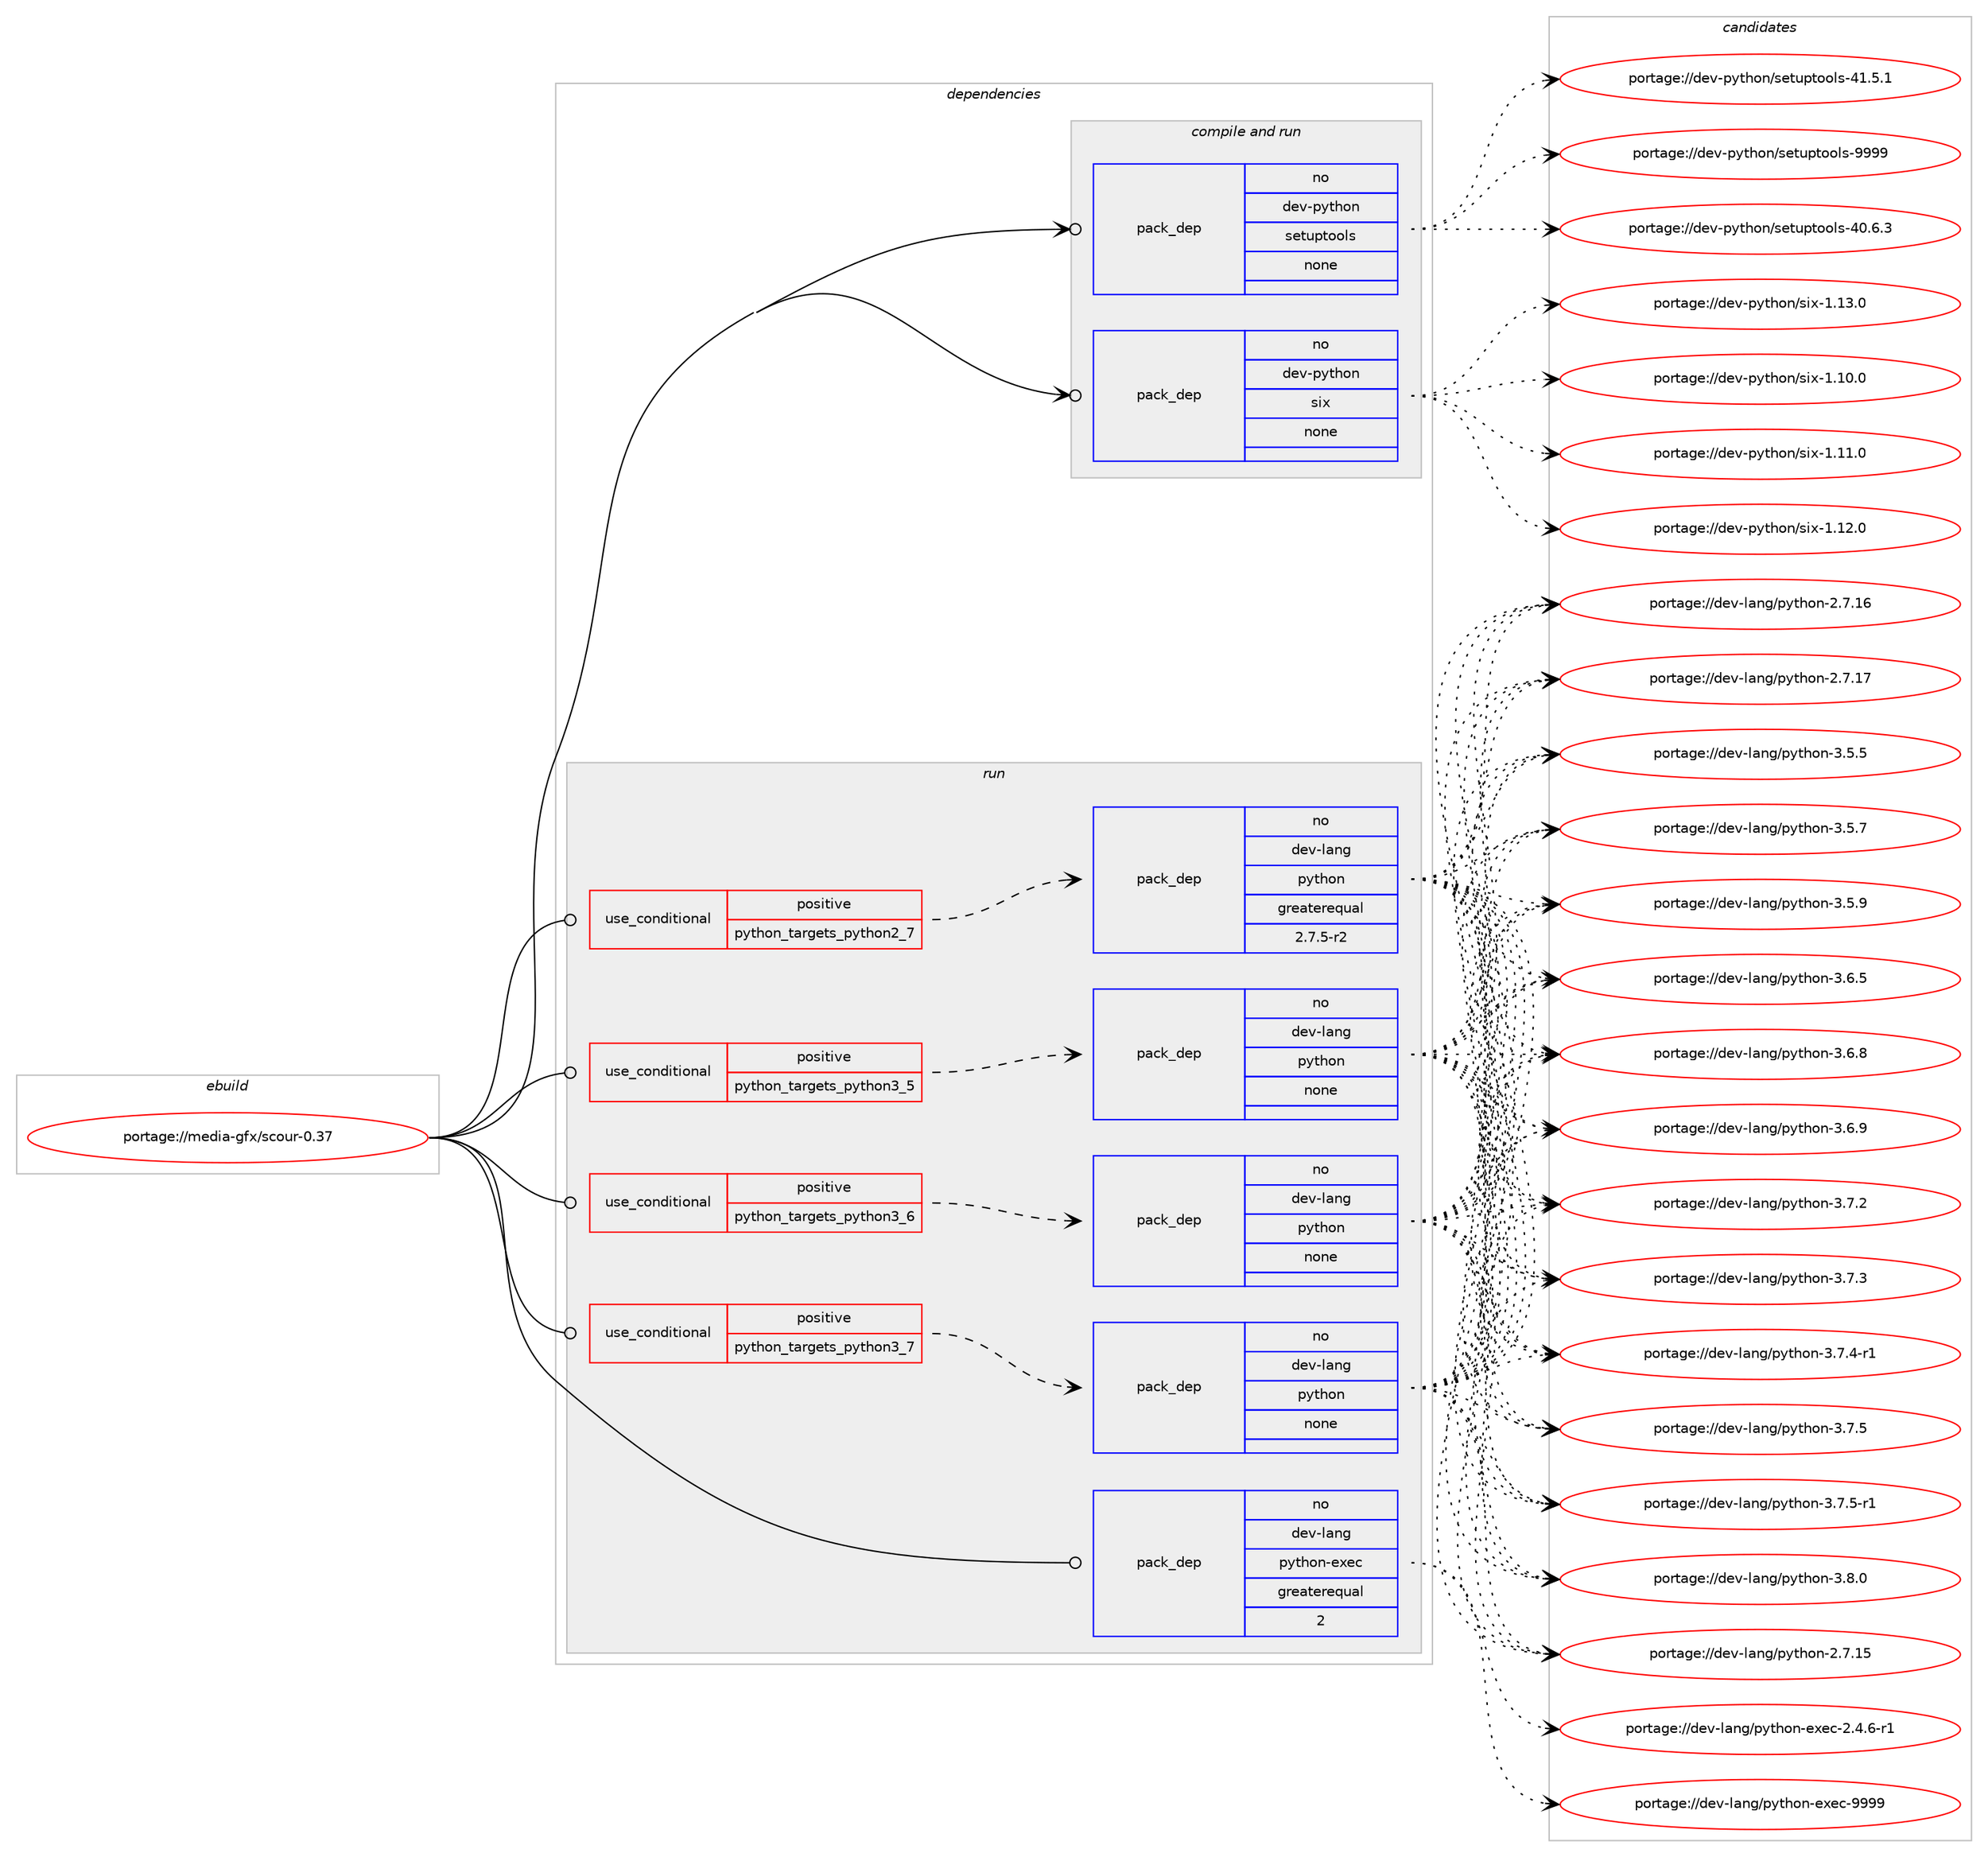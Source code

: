 digraph prolog {

# *************
# Graph options
# *************

newrank=true;
concentrate=true;
compound=true;
graph [rankdir=LR,fontname=Helvetica,fontsize=10,ranksep=1.5];#, ranksep=2.5, nodesep=0.2];
edge  [arrowhead=vee];
node  [fontname=Helvetica,fontsize=10];

# **********
# The ebuild
# **********

subgraph cluster_leftcol {
color=gray;
rank=same;
label=<<i>ebuild</i>>;
id [label="portage://media-gfx/scour-0.37", color=red, width=4, href="../media-gfx/scour-0.37.svg"];
}

# ****************
# The dependencies
# ****************

subgraph cluster_midcol {
color=gray;
label=<<i>dependencies</i>>;
subgraph cluster_compile {
fillcolor="#eeeeee";
style=filled;
label=<<i>compile</i>>;
}
subgraph cluster_compileandrun {
fillcolor="#eeeeee";
style=filled;
label=<<i>compile and run</i>>;
subgraph pack232230 {
dependency316296 [label=<<TABLE BORDER="0" CELLBORDER="1" CELLSPACING="0" CELLPADDING="4" WIDTH="220"><TR><TD ROWSPAN="6" CELLPADDING="30">pack_dep</TD></TR><TR><TD WIDTH="110">no</TD></TR><TR><TD>dev-python</TD></TR><TR><TD>setuptools</TD></TR><TR><TD>none</TD></TR><TR><TD></TD></TR></TABLE>>, shape=none, color=blue];
}
id:e -> dependency316296:w [weight=20,style="solid",arrowhead="odotvee"];
subgraph pack232231 {
dependency316297 [label=<<TABLE BORDER="0" CELLBORDER="1" CELLSPACING="0" CELLPADDING="4" WIDTH="220"><TR><TD ROWSPAN="6" CELLPADDING="30">pack_dep</TD></TR><TR><TD WIDTH="110">no</TD></TR><TR><TD>dev-python</TD></TR><TR><TD>six</TD></TR><TR><TD>none</TD></TR><TR><TD></TD></TR></TABLE>>, shape=none, color=blue];
}
id:e -> dependency316297:w [weight=20,style="solid",arrowhead="odotvee"];
}
subgraph cluster_run {
fillcolor="#eeeeee";
style=filled;
label=<<i>run</i>>;
subgraph cond78974 {
dependency316298 [label=<<TABLE BORDER="0" CELLBORDER="1" CELLSPACING="0" CELLPADDING="4"><TR><TD ROWSPAN="3" CELLPADDING="10">use_conditional</TD></TR><TR><TD>positive</TD></TR><TR><TD>python_targets_python2_7</TD></TR></TABLE>>, shape=none, color=red];
subgraph pack232232 {
dependency316299 [label=<<TABLE BORDER="0" CELLBORDER="1" CELLSPACING="0" CELLPADDING="4" WIDTH="220"><TR><TD ROWSPAN="6" CELLPADDING="30">pack_dep</TD></TR><TR><TD WIDTH="110">no</TD></TR><TR><TD>dev-lang</TD></TR><TR><TD>python</TD></TR><TR><TD>greaterequal</TD></TR><TR><TD>2.7.5-r2</TD></TR></TABLE>>, shape=none, color=blue];
}
dependency316298:e -> dependency316299:w [weight=20,style="dashed",arrowhead="vee"];
}
id:e -> dependency316298:w [weight=20,style="solid",arrowhead="odot"];
subgraph cond78975 {
dependency316300 [label=<<TABLE BORDER="0" CELLBORDER="1" CELLSPACING="0" CELLPADDING="4"><TR><TD ROWSPAN="3" CELLPADDING="10">use_conditional</TD></TR><TR><TD>positive</TD></TR><TR><TD>python_targets_python3_5</TD></TR></TABLE>>, shape=none, color=red];
subgraph pack232233 {
dependency316301 [label=<<TABLE BORDER="0" CELLBORDER="1" CELLSPACING="0" CELLPADDING="4" WIDTH="220"><TR><TD ROWSPAN="6" CELLPADDING="30">pack_dep</TD></TR><TR><TD WIDTH="110">no</TD></TR><TR><TD>dev-lang</TD></TR><TR><TD>python</TD></TR><TR><TD>none</TD></TR><TR><TD></TD></TR></TABLE>>, shape=none, color=blue];
}
dependency316300:e -> dependency316301:w [weight=20,style="dashed",arrowhead="vee"];
}
id:e -> dependency316300:w [weight=20,style="solid",arrowhead="odot"];
subgraph cond78976 {
dependency316302 [label=<<TABLE BORDER="0" CELLBORDER="1" CELLSPACING="0" CELLPADDING="4"><TR><TD ROWSPAN="3" CELLPADDING="10">use_conditional</TD></TR><TR><TD>positive</TD></TR><TR><TD>python_targets_python3_6</TD></TR></TABLE>>, shape=none, color=red];
subgraph pack232234 {
dependency316303 [label=<<TABLE BORDER="0" CELLBORDER="1" CELLSPACING="0" CELLPADDING="4" WIDTH="220"><TR><TD ROWSPAN="6" CELLPADDING="30">pack_dep</TD></TR><TR><TD WIDTH="110">no</TD></TR><TR><TD>dev-lang</TD></TR><TR><TD>python</TD></TR><TR><TD>none</TD></TR><TR><TD></TD></TR></TABLE>>, shape=none, color=blue];
}
dependency316302:e -> dependency316303:w [weight=20,style="dashed",arrowhead="vee"];
}
id:e -> dependency316302:w [weight=20,style="solid",arrowhead="odot"];
subgraph cond78977 {
dependency316304 [label=<<TABLE BORDER="0" CELLBORDER="1" CELLSPACING="0" CELLPADDING="4"><TR><TD ROWSPAN="3" CELLPADDING="10">use_conditional</TD></TR><TR><TD>positive</TD></TR><TR><TD>python_targets_python3_7</TD></TR></TABLE>>, shape=none, color=red];
subgraph pack232235 {
dependency316305 [label=<<TABLE BORDER="0" CELLBORDER="1" CELLSPACING="0" CELLPADDING="4" WIDTH="220"><TR><TD ROWSPAN="6" CELLPADDING="30">pack_dep</TD></TR><TR><TD WIDTH="110">no</TD></TR><TR><TD>dev-lang</TD></TR><TR><TD>python</TD></TR><TR><TD>none</TD></TR><TR><TD></TD></TR></TABLE>>, shape=none, color=blue];
}
dependency316304:e -> dependency316305:w [weight=20,style="dashed",arrowhead="vee"];
}
id:e -> dependency316304:w [weight=20,style="solid",arrowhead="odot"];
subgraph pack232236 {
dependency316306 [label=<<TABLE BORDER="0" CELLBORDER="1" CELLSPACING="0" CELLPADDING="4" WIDTH="220"><TR><TD ROWSPAN="6" CELLPADDING="30">pack_dep</TD></TR><TR><TD WIDTH="110">no</TD></TR><TR><TD>dev-lang</TD></TR><TR><TD>python-exec</TD></TR><TR><TD>greaterequal</TD></TR><TR><TD>2</TD></TR></TABLE>>, shape=none, color=blue];
}
id:e -> dependency316306:w [weight=20,style="solid",arrowhead="odot"];
}
}

# **************
# The candidates
# **************

subgraph cluster_choices {
rank=same;
color=gray;
label=<<i>candidates</i>>;

subgraph choice232230 {
color=black;
nodesep=1;
choiceportage100101118451121211161041111104711510111611711211611111110811545524846544651 [label="portage://dev-python/setuptools-40.6.3", color=red, width=4,href="../dev-python/setuptools-40.6.3.svg"];
choiceportage100101118451121211161041111104711510111611711211611111110811545524946534649 [label="portage://dev-python/setuptools-41.5.1", color=red, width=4,href="../dev-python/setuptools-41.5.1.svg"];
choiceportage10010111845112121116104111110471151011161171121161111111081154557575757 [label="portage://dev-python/setuptools-9999", color=red, width=4,href="../dev-python/setuptools-9999.svg"];
dependency316296:e -> choiceportage100101118451121211161041111104711510111611711211611111110811545524846544651:w [style=dotted,weight="100"];
dependency316296:e -> choiceportage100101118451121211161041111104711510111611711211611111110811545524946534649:w [style=dotted,weight="100"];
dependency316296:e -> choiceportage10010111845112121116104111110471151011161171121161111111081154557575757:w [style=dotted,weight="100"];
}
subgraph choice232231 {
color=black;
nodesep=1;
choiceportage100101118451121211161041111104711510512045494649484648 [label="portage://dev-python/six-1.10.0", color=red, width=4,href="../dev-python/six-1.10.0.svg"];
choiceportage100101118451121211161041111104711510512045494649494648 [label="portage://dev-python/six-1.11.0", color=red, width=4,href="../dev-python/six-1.11.0.svg"];
choiceportage100101118451121211161041111104711510512045494649504648 [label="portage://dev-python/six-1.12.0", color=red, width=4,href="../dev-python/six-1.12.0.svg"];
choiceportage100101118451121211161041111104711510512045494649514648 [label="portage://dev-python/six-1.13.0", color=red, width=4,href="../dev-python/six-1.13.0.svg"];
dependency316297:e -> choiceportage100101118451121211161041111104711510512045494649484648:w [style=dotted,weight="100"];
dependency316297:e -> choiceportage100101118451121211161041111104711510512045494649494648:w [style=dotted,weight="100"];
dependency316297:e -> choiceportage100101118451121211161041111104711510512045494649504648:w [style=dotted,weight="100"];
dependency316297:e -> choiceportage100101118451121211161041111104711510512045494649514648:w [style=dotted,weight="100"];
}
subgraph choice232232 {
color=black;
nodesep=1;
choiceportage10010111845108971101034711212111610411111045504655464953 [label="portage://dev-lang/python-2.7.15", color=red, width=4,href="../dev-lang/python-2.7.15.svg"];
choiceportage10010111845108971101034711212111610411111045504655464954 [label="portage://dev-lang/python-2.7.16", color=red, width=4,href="../dev-lang/python-2.7.16.svg"];
choiceportage10010111845108971101034711212111610411111045504655464955 [label="portage://dev-lang/python-2.7.17", color=red, width=4,href="../dev-lang/python-2.7.17.svg"];
choiceportage100101118451089711010347112121116104111110455146534653 [label="portage://dev-lang/python-3.5.5", color=red, width=4,href="../dev-lang/python-3.5.5.svg"];
choiceportage100101118451089711010347112121116104111110455146534655 [label="portage://dev-lang/python-3.5.7", color=red, width=4,href="../dev-lang/python-3.5.7.svg"];
choiceportage100101118451089711010347112121116104111110455146534657 [label="portage://dev-lang/python-3.5.9", color=red, width=4,href="../dev-lang/python-3.5.9.svg"];
choiceportage100101118451089711010347112121116104111110455146544653 [label="portage://dev-lang/python-3.6.5", color=red, width=4,href="../dev-lang/python-3.6.5.svg"];
choiceportage100101118451089711010347112121116104111110455146544656 [label="portage://dev-lang/python-3.6.8", color=red, width=4,href="../dev-lang/python-3.6.8.svg"];
choiceportage100101118451089711010347112121116104111110455146544657 [label="portage://dev-lang/python-3.6.9", color=red, width=4,href="../dev-lang/python-3.6.9.svg"];
choiceportage100101118451089711010347112121116104111110455146554650 [label="portage://dev-lang/python-3.7.2", color=red, width=4,href="../dev-lang/python-3.7.2.svg"];
choiceportage100101118451089711010347112121116104111110455146554651 [label="portage://dev-lang/python-3.7.3", color=red, width=4,href="../dev-lang/python-3.7.3.svg"];
choiceportage1001011184510897110103471121211161041111104551465546524511449 [label="portage://dev-lang/python-3.7.4-r1", color=red, width=4,href="../dev-lang/python-3.7.4-r1.svg"];
choiceportage100101118451089711010347112121116104111110455146554653 [label="portage://dev-lang/python-3.7.5", color=red, width=4,href="../dev-lang/python-3.7.5.svg"];
choiceportage1001011184510897110103471121211161041111104551465546534511449 [label="portage://dev-lang/python-3.7.5-r1", color=red, width=4,href="../dev-lang/python-3.7.5-r1.svg"];
choiceportage100101118451089711010347112121116104111110455146564648 [label="portage://dev-lang/python-3.8.0", color=red, width=4,href="../dev-lang/python-3.8.0.svg"];
dependency316299:e -> choiceportage10010111845108971101034711212111610411111045504655464953:w [style=dotted,weight="100"];
dependency316299:e -> choiceportage10010111845108971101034711212111610411111045504655464954:w [style=dotted,weight="100"];
dependency316299:e -> choiceportage10010111845108971101034711212111610411111045504655464955:w [style=dotted,weight="100"];
dependency316299:e -> choiceportage100101118451089711010347112121116104111110455146534653:w [style=dotted,weight="100"];
dependency316299:e -> choiceportage100101118451089711010347112121116104111110455146534655:w [style=dotted,weight="100"];
dependency316299:e -> choiceportage100101118451089711010347112121116104111110455146534657:w [style=dotted,weight="100"];
dependency316299:e -> choiceportage100101118451089711010347112121116104111110455146544653:w [style=dotted,weight="100"];
dependency316299:e -> choiceportage100101118451089711010347112121116104111110455146544656:w [style=dotted,weight="100"];
dependency316299:e -> choiceportage100101118451089711010347112121116104111110455146544657:w [style=dotted,weight="100"];
dependency316299:e -> choiceportage100101118451089711010347112121116104111110455146554650:w [style=dotted,weight="100"];
dependency316299:e -> choiceportage100101118451089711010347112121116104111110455146554651:w [style=dotted,weight="100"];
dependency316299:e -> choiceportage1001011184510897110103471121211161041111104551465546524511449:w [style=dotted,weight="100"];
dependency316299:e -> choiceportage100101118451089711010347112121116104111110455146554653:w [style=dotted,weight="100"];
dependency316299:e -> choiceportage1001011184510897110103471121211161041111104551465546534511449:w [style=dotted,weight="100"];
dependency316299:e -> choiceportage100101118451089711010347112121116104111110455146564648:w [style=dotted,weight="100"];
}
subgraph choice232233 {
color=black;
nodesep=1;
choiceportage10010111845108971101034711212111610411111045504655464953 [label="portage://dev-lang/python-2.7.15", color=red, width=4,href="../dev-lang/python-2.7.15.svg"];
choiceportage10010111845108971101034711212111610411111045504655464954 [label="portage://dev-lang/python-2.7.16", color=red, width=4,href="../dev-lang/python-2.7.16.svg"];
choiceportage10010111845108971101034711212111610411111045504655464955 [label="portage://dev-lang/python-2.7.17", color=red, width=4,href="../dev-lang/python-2.7.17.svg"];
choiceportage100101118451089711010347112121116104111110455146534653 [label="portage://dev-lang/python-3.5.5", color=red, width=4,href="../dev-lang/python-3.5.5.svg"];
choiceportage100101118451089711010347112121116104111110455146534655 [label="portage://dev-lang/python-3.5.7", color=red, width=4,href="../dev-lang/python-3.5.7.svg"];
choiceportage100101118451089711010347112121116104111110455146534657 [label="portage://dev-lang/python-3.5.9", color=red, width=4,href="../dev-lang/python-3.5.9.svg"];
choiceportage100101118451089711010347112121116104111110455146544653 [label="portage://dev-lang/python-3.6.5", color=red, width=4,href="../dev-lang/python-3.6.5.svg"];
choiceportage100101118451089711010347112121116104111110455146544656 [label="portage://dev-lang/python-3.6.8", color=red, width=4,href="../dev-lang/python-3.6.8.svg"];
choiceportage100101118451089711010347112121116104111110455146544657 [label="portage://dev-lang/python-3.6.9", color=red, width=4,href="../dev-lang/python-3.6.9.svg"];
choiceportage100101118451089711010347112121116104111110455146554650 [label="portage://dev-lang/python-3.7.2", color=red, width=4,href="../dev-lang/python-3.7.2.svg"];
choiceportage100101118451089711010347112121116104111110455146554651 [label="portage://dev-lang/python-3.7.3", color=red, width=4,href="../dev-lang/python-3.7.3.svg"];
choiceportage1001011184510897110103471121211161041111104551465546524511449 [label="portage://dev-lang/python-3.7.4-r1", color=red, width=4,href="../dev-lang/python-3.7.4-r1.svg"];
choiceportage100101118451089711010347112121116104111110455146554653 [label="portage://dev-lang/python-3.7.5", color=red, width=4,href="../dev-lang/python-3.7.5.svg"];
choiceportage1001011184510897110103471121211161041111104551465546534511449 [label="portage://dev-lang/python-3.7.5-r1", color=red, width=4,href="../dev-lang/python-3.7.5-r1.svg"];
choiceportage100101118451089711010347112121116104111110455146564648 [label="portage://dev-lang/python-3.8.0", color=red, width=4,href="../dev-lang/python-3.8.0.svg"];
dependency316301:e -> choiceportage10010111845108971101034711212111610411111045504655464953:w [style=dotted,weight="100"];
dependency316301:e -> choiceportage10010111845108971101034711212111610411111045504655464954:w [style=dotted,weight="100"];
dependency316301:e -> choiceportage10010111845108971101034711212111610411111045504655464955:w [style=dotted,weight="100"];
dependency316301:e -> choiceportage100101118451089711010347112121116104111110455146534653:w [style=dotted,weight="100"];
dependency316301:e -> choiceportage100101118451089711010347112121116104111110455146534655:w [style=dotted,weight="100"];
dependency316301:e -> choiceportage100101118451089711010347112121116104111110455146534657:w [style=dotted,weight="100"];
dependency316301:e -> choiceportage100101118451089711010347112121116104111110455146544653:w [style=dotted,weight="100"];
dependency316301:e -> choiceportage100101118451089711010347112121116104111110455146544656:w [style=dotted,weight="100"];
dependency316301:e -> choiceportage100101118451089711010347112121116104111110455146544657:w [style=dotted,weight="100"];
dependency316301:e -> choiceportage100101118451089711010347112121116104111110455146554650:w [style=dotted,weight="100"];
dependency316301:e -> choiceportage100101118451089711010347112121116104111110455146554651:w [style=dotted,weight="100"];
dependency316301:e -> choiceportage1001011184510897110103471121211161041111104551465546524511449:w [style=dotted,weight="100"];
dependency316301:e -> choiceportage100101118451089711010347112121116104111110455146554653:w [style=dotted,weight="100"];
dependency316301:e -> choiceportage1001011184510897110103471121211161041111104551465546534511449:w [style=dotted,weight="100"];
dependency316301:e -> choiceportage100101118451089711010347112121116104111110455146564648:w [style=dotted,weight="100"];
}
subgraph choice232234 {
color=black;
nodesep=1;
choiceportage10010111845108971101034711212111610411111045504655464953 [label="portage://dev-lang/python-2.7.15", color=red, width=4,href="../dev-lang/python-2.7.15.svg"];
choiceportage10010111845108971101034711212111610411111045504655464954 [label="portage://dev-lang/python-2.7.16", color=red, width=4,href="../dev-lang/python-2.7.16.svg"];
choiceportage10010111845108971101034711212111610411111045504655464955 [label="portage://dev-lang/python-2.7.17", color=red, width=4,href="../dev-lang/python-2.7.17.svg"];
choiceportage100101118451089711010347112121116104111110455146534653 [label="portage://dev-lang/python-3.5.5", color=red, width=4,href="../dev-lang/python-3.5.5.svg"];
choiceportage100101118451089711010347112121116104111110455146534655 [label="portage://dev-lang/python-3.5.7", color=red, width=4,href="../dev-lang/python-3.5.7.svg"];
choiceportage100101118451089711010347112121116104111110455146534657 [label="portage://dev-lang/python-3.5.9", color=red, width=4,href="../dev-lang/python-3.5.9.svg"];
choiceportage100101118451089711010347112121116104111110455146544653 [label="portage://dev-lang/python-3.6.5", color=red, width=4,href="../dev-lang/python-3.6.5.svg"];
choiceportage100101118451089711010347112121116104111110455146544656 [label="portage://dev-lang/python-3.6.8", color=red, width=4,href="../dev-lang/python-3.6.8.svg"];
choiceportage100101118451089711010347112121116104111110455146544657 [label="portage://dev-lang/python-3.6.9", color=red, width=4,href="../dev-lang/python-3.6.9.svg"];
choiceportage100101118451089711010347112121116104111110455146554650 [label="portage://dev-lang/python-3.7.2", color=red, width=4,href="../dev-lang/python-3.7.2.svg"];
choiceportage100101118451089711010347112121116104111110455146554651 [label="portage://dev-lang/python-3.7.3", color=red, width=4,href="../dev-lang/python-3.7.3.svg"];
choiceportage1001011184510897110103471121211161041111104551465546524511449 [label="portage://dev-lang/python-3.7.4-r1", color=red, width=4,href="../dev-lang/python-3.7.4-r1.svg"];
choiceportage100101118451089711010347112121116104111110455146554653 [label="portage://dev-lang/python-3.7.5", color=red, width=4,href="../dev-lang/python-3.7.5.svg"];
choiceportage1001011184510897110103471121211161041111104551465546534511449 [label="portage://dev-lang/python-3.7.5-r1", color=red, width=4,href="../dev-lang/python-3.7.5-r1.svg"];
choiceportage100101118451089711010347112121116104111110455146564648 [label="portage://dev-lang/python-3.8.0", color=red, width=4,href="../dev-lang/python-3.8.0.svg"];
dependency316303:e -> choiceportage10010111845108971101034711212111610411111045504655464953:w [style=dotted,weight="100"];
dependency316303:e -> choiceportage10010111845108971101034711212111610411111045504655464954:w [style=dotted,weight="100"];
dependency316303:e -> choiceportage10010111845108971101034711212111610411111045504655464955:w [style=dotted,weight="100"];
dependency316303:e -> choiceportage100101118451089711010347112121116104111110455146534653:w [style=dotted,weight="100"];
dependency316303:e -> choiceportage100101118451089711010347112121116104111110455146534655:w [style=dotted,weight="100"];
dependency316303:e -> choiceportage100101118451089711010347112121116104111110455146534657:w [style=dotted,weight="100"];
dependency316303:e -> choiceportage100101118451089711010347112121116104111110455146544653:w [style=dotted,weight="100"];
dependency316303:e -> choiceportage100101118451089711010347112121116104111110455146544656:w [style=dotted,weight="100"];
dependency316303:e -> choiceportage100101118451089711010347112121116104111110455146544657:w [style=dotted,weight="100"];
dependency316303:e -> choiceportage100101118451089711010347112121116104111110455146554650:w [style=dotted,weight="100"];
dependency316303:e -> choiceportage100101118451089711010347112121116104111110455146554651:w [style=dotted,weight="100"];
dependency316303:e -> choiceportage1001011184510897110103471121211161041111104551465546524511449:w [style=dotted,weight="100"];
dependency316303:e -> choiceportage100101118451089711010347112121116104111110455146554653:w [style=dotted,weight="100"];
dependency316303:e -> choiceportage1001011184510897110103471121211161041111104551465546534511449:w [style=dotted,weight="100"];
dependency316303:e -> choiceportage100101118451089711010347112121116104111110455146564648:w [style=dotted,weight="100"];
}
subgraph choice232235 {
color=black;
nodesep=1;
choiceportage10010111845108971101034711212111610411111045504655464953 [label="portage://dev-lang/python-2.7.15", color=red, width=4,href="../dev-lang/python-2.7.15.svg"];
choiceportage10010111845108971101034711212111610411111045504655464954 [label="portage://dev-lang/python-2.7.16", color=red, width=4,href="../dev-lang/python-2.7.16.svg"];
choiceportage10010111845108971101034711212111610411111045504655464955 [label="portage://dev-lang/python-2.7.17", color=red, width=4,href="../dev-lang/python-2.7.17.svg"];
choiceportage100101118451089711010347112121116104111110455146534653 [label="portage://dev-lang/python-3.5.5", color=red, width=4,href="../dev-lang/python-3.5.5.svg"];
choiceportage100101118451089711010347112121116104111110455146534655 [label="portage://dev-lang/python-3.5.7", color=red, width=4,href="../dev-lang/python-3.5.7.svg"];
choiceportage100101118451089711010347112121116104111110455146534657 [label="portage://dev-lang/python-3.5.9", color=red, width=4,href="../dev-lang/python-3.5.9.svg"];
choiceportage100101118451089711010347112121116104111110455146544653 [label="portage://dev-lang/python-3.6.5", color=red, width=4,href="../dev-lang/python-3.6.5.svg"];
choiceportage100101118451089711010347112121116104111110455146544656 [label="portage://dev-lang/python-3.6.8", color=red, width=4,href="../dev-lang/python-3.6.8.svg"];
choiceportage100101118451089711010347112121116104111110455146544657 [label="portage://dev-lang/python-3.6.9", color=red, width=4,href="../dev-lang/python-3.6.9.svg"];
choiceportage100101118451089711010347112121116104111110455146554650 [label="portage://dev-lang/python-3.7.2", color=red, width=4,href="../dev-lang/python-3.7.2.svg"];
choiceportage100101118451089711010347112121116104111110455146554651 [label="portage://dev-lang/python-3.7.3", color=red, width=4,href="../dev-lang/python-3.7.3.svg"];
choiceportage1001011184510897110103471121211161041111104551465546524511449 [label="portage://dev-lang/python-3.7.4-r1", color=red, width=4,href="../dev-lang/python-3.7.4-r1.svg"];
choiceportage100101118451089711010347112121116104111110455146554653 [label="portage://dev-lang/python-3.7.5", color=red, width=4,href="../dev-lang/python-3.7.5.svg"];
choiceportage1001011184510897110103471121211161041111104551465546534511449 [label="portage://dev-lang/python-3.7.5-r1", color=red, width=4,href="../dev-lang/python-3.7.5-r1.svg"];
choiceportage100101118451089711010347112121116104111110455146564648 [label="portage://dev-lang/python-3.8.0", color=red, width=4,href="../dev-lang/python-3.8.0.svg"];
dependency316305:e -> choiceportage10010111845108971101034711212111610411111045504655464953:w [style=dotted,weight="100"];
dependency316305:e -> choiceportage10010111845108971101034711212111610411111045504655464954:w [style=dotted,weight="100"];
dependency316305:e -> choiceportage10010111845108971101034711212111610411111045504655464955:w [style=dotted,weight="100"];
dependency316305:e -> choiceportage100101118451089711010347112121116104111110455146534653:w [style=dotted,weight="100"];
dependency316305:e -> choiceportage100101118451089711010347112121116104111110455146534655:w [style=dotted,weight="100"];
dependency316305:e -> choiceportage100101118451089711010347112121116104111110455146534657:w [style=dotted,weight="100"];
dependency316305:e -> choiceportage100101118451089711010347112121116104111110455146544653:w [style=dotted,weight="100"];
dependency316305:e -> choiceportage100101118451089711010347112121116104111110455146544656:w [style=dotted,weight="100"];
dependency316305:e -> choiceportage100101118451089711010347112121116104111110455146544657:w [style=dotted,weight="100"];
dependency316305:e -> choiceportage100101118451089711010347112121116104111110455146554650:w [style=dotted,weight="100"];
dependency316305:e -> choiceportage100101118451089711010347112121116104111110455146554651:w [style=dotted,weight="100"];
dependency316305:e -> choiceportage1001011184510897110103471121211161041111104551465546524511449:w [style=dotted,weight="100"];
dependency316305:e -> choiceportage100101118451089711010347112121116104111110455146554653:w [style=dotted,weight="100"];
dependency316305:e -> choiceportage1001011184510897110103471121211161041111104551465546534511449:w [style=dotted,weight="100"];
dependency316305:e -> choiceportage100101118451089711010347112121116104111110455146564648:w [style=dotted,weight="100"];
}
subgraph choice232236 {
color=black;
nodesep=1;
choiceportage10010111845108971101034711212111610411111045101120101994550465246544511449 [label="portage://dev-lang/python-exec-2.4.6-r1", color=red, width=4,href="../dev-lang/python-exec-2.4.6-r1.svg"];
choiceportage10010111845108971101034711212111610411111045101120101994557575757 [label="portage://dev-lang/python-exec-9999", color=red, width=4,href="../dev-lang/python-exec-9999.svg"];
dependency316306:e -> choiceportage10010111845108971101034711212111610411111045101120101994550465246544511449:w [style=dotted,weight="100"];
dependency316306:e -> choiceportage10010111845108971101034711212111610411111045101120101994557575757:w [style=dotted,weight="100"];
}
}

}
